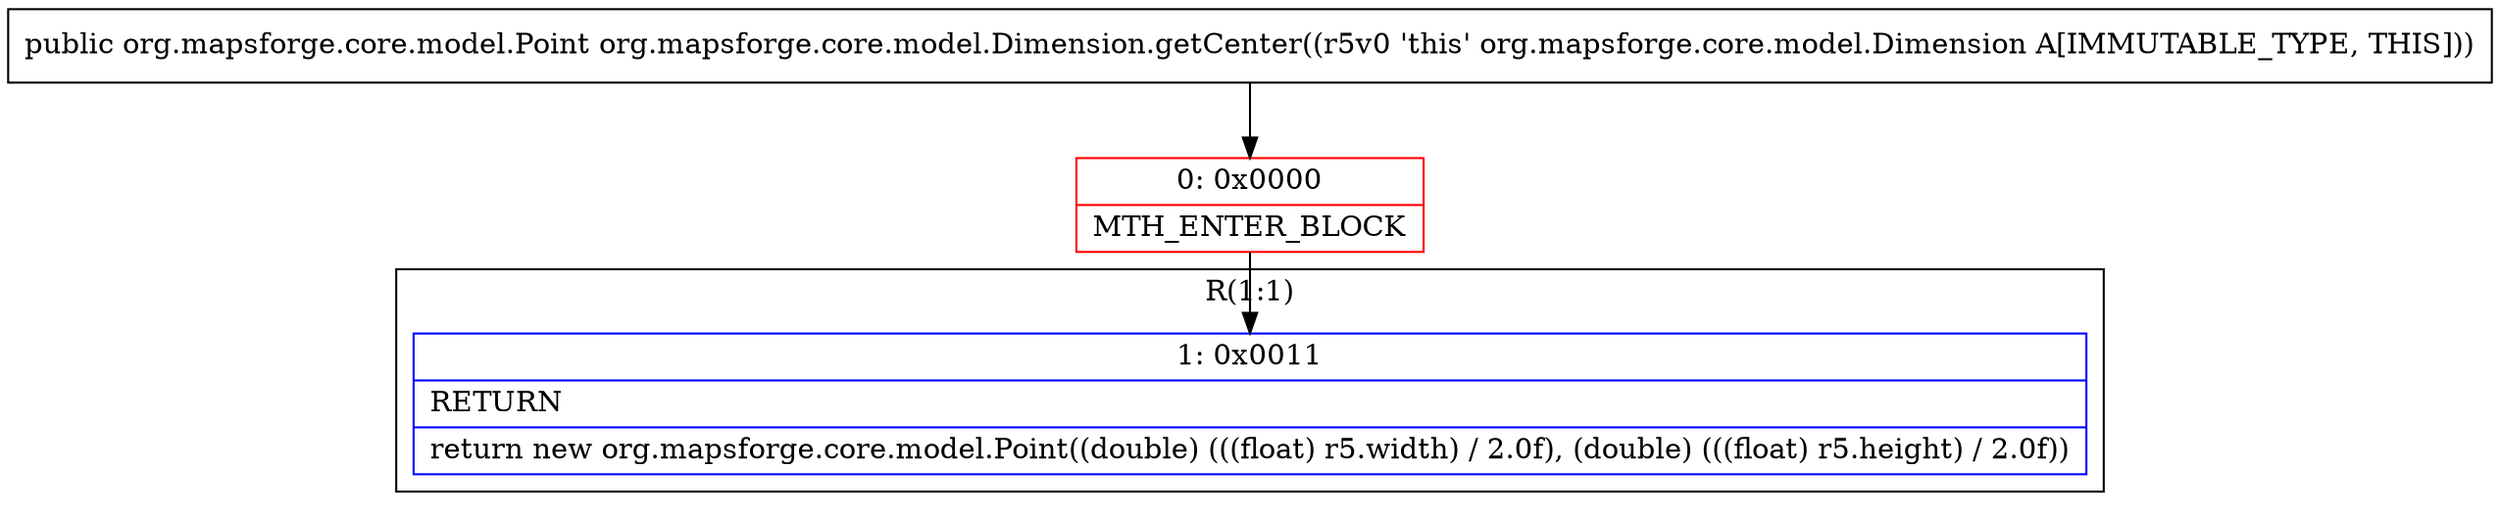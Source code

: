 digraph "CFG fororg.mapsforge.core.model.Dimension.getCenter()Lorg\/mapsforge\/core\/model\/Point;" {
subgraph cluster_Region_771306074 {
label = "R(1:1)";
node [shape=record,color=blue];
Node_1 [shape=record,label="{1\:\ 0x0011|RETURN\l|return new org.mapsforge.core.model.Point((double) (((float) r5.width) \/ 2.0f), (double) (((float) r5.height) \/ 2.0f))\l}"];
}
Node_0 [shape=record,color=red,label="{0\:\ 0x0000|MTH_ENTER_BLOCK\l}"];
MethodNode[shape=record,label="{public org.mapsforge.core.model.Point org.mapsforge.core.model.Dimension.getCenter((r5v0 'this' org.mapsforge.core.model.Dimension A[IMMUTABLE_TYPE, THIS])) }"];
MethodNode -> Node_0;
Node_0 -> Node_1;
}

